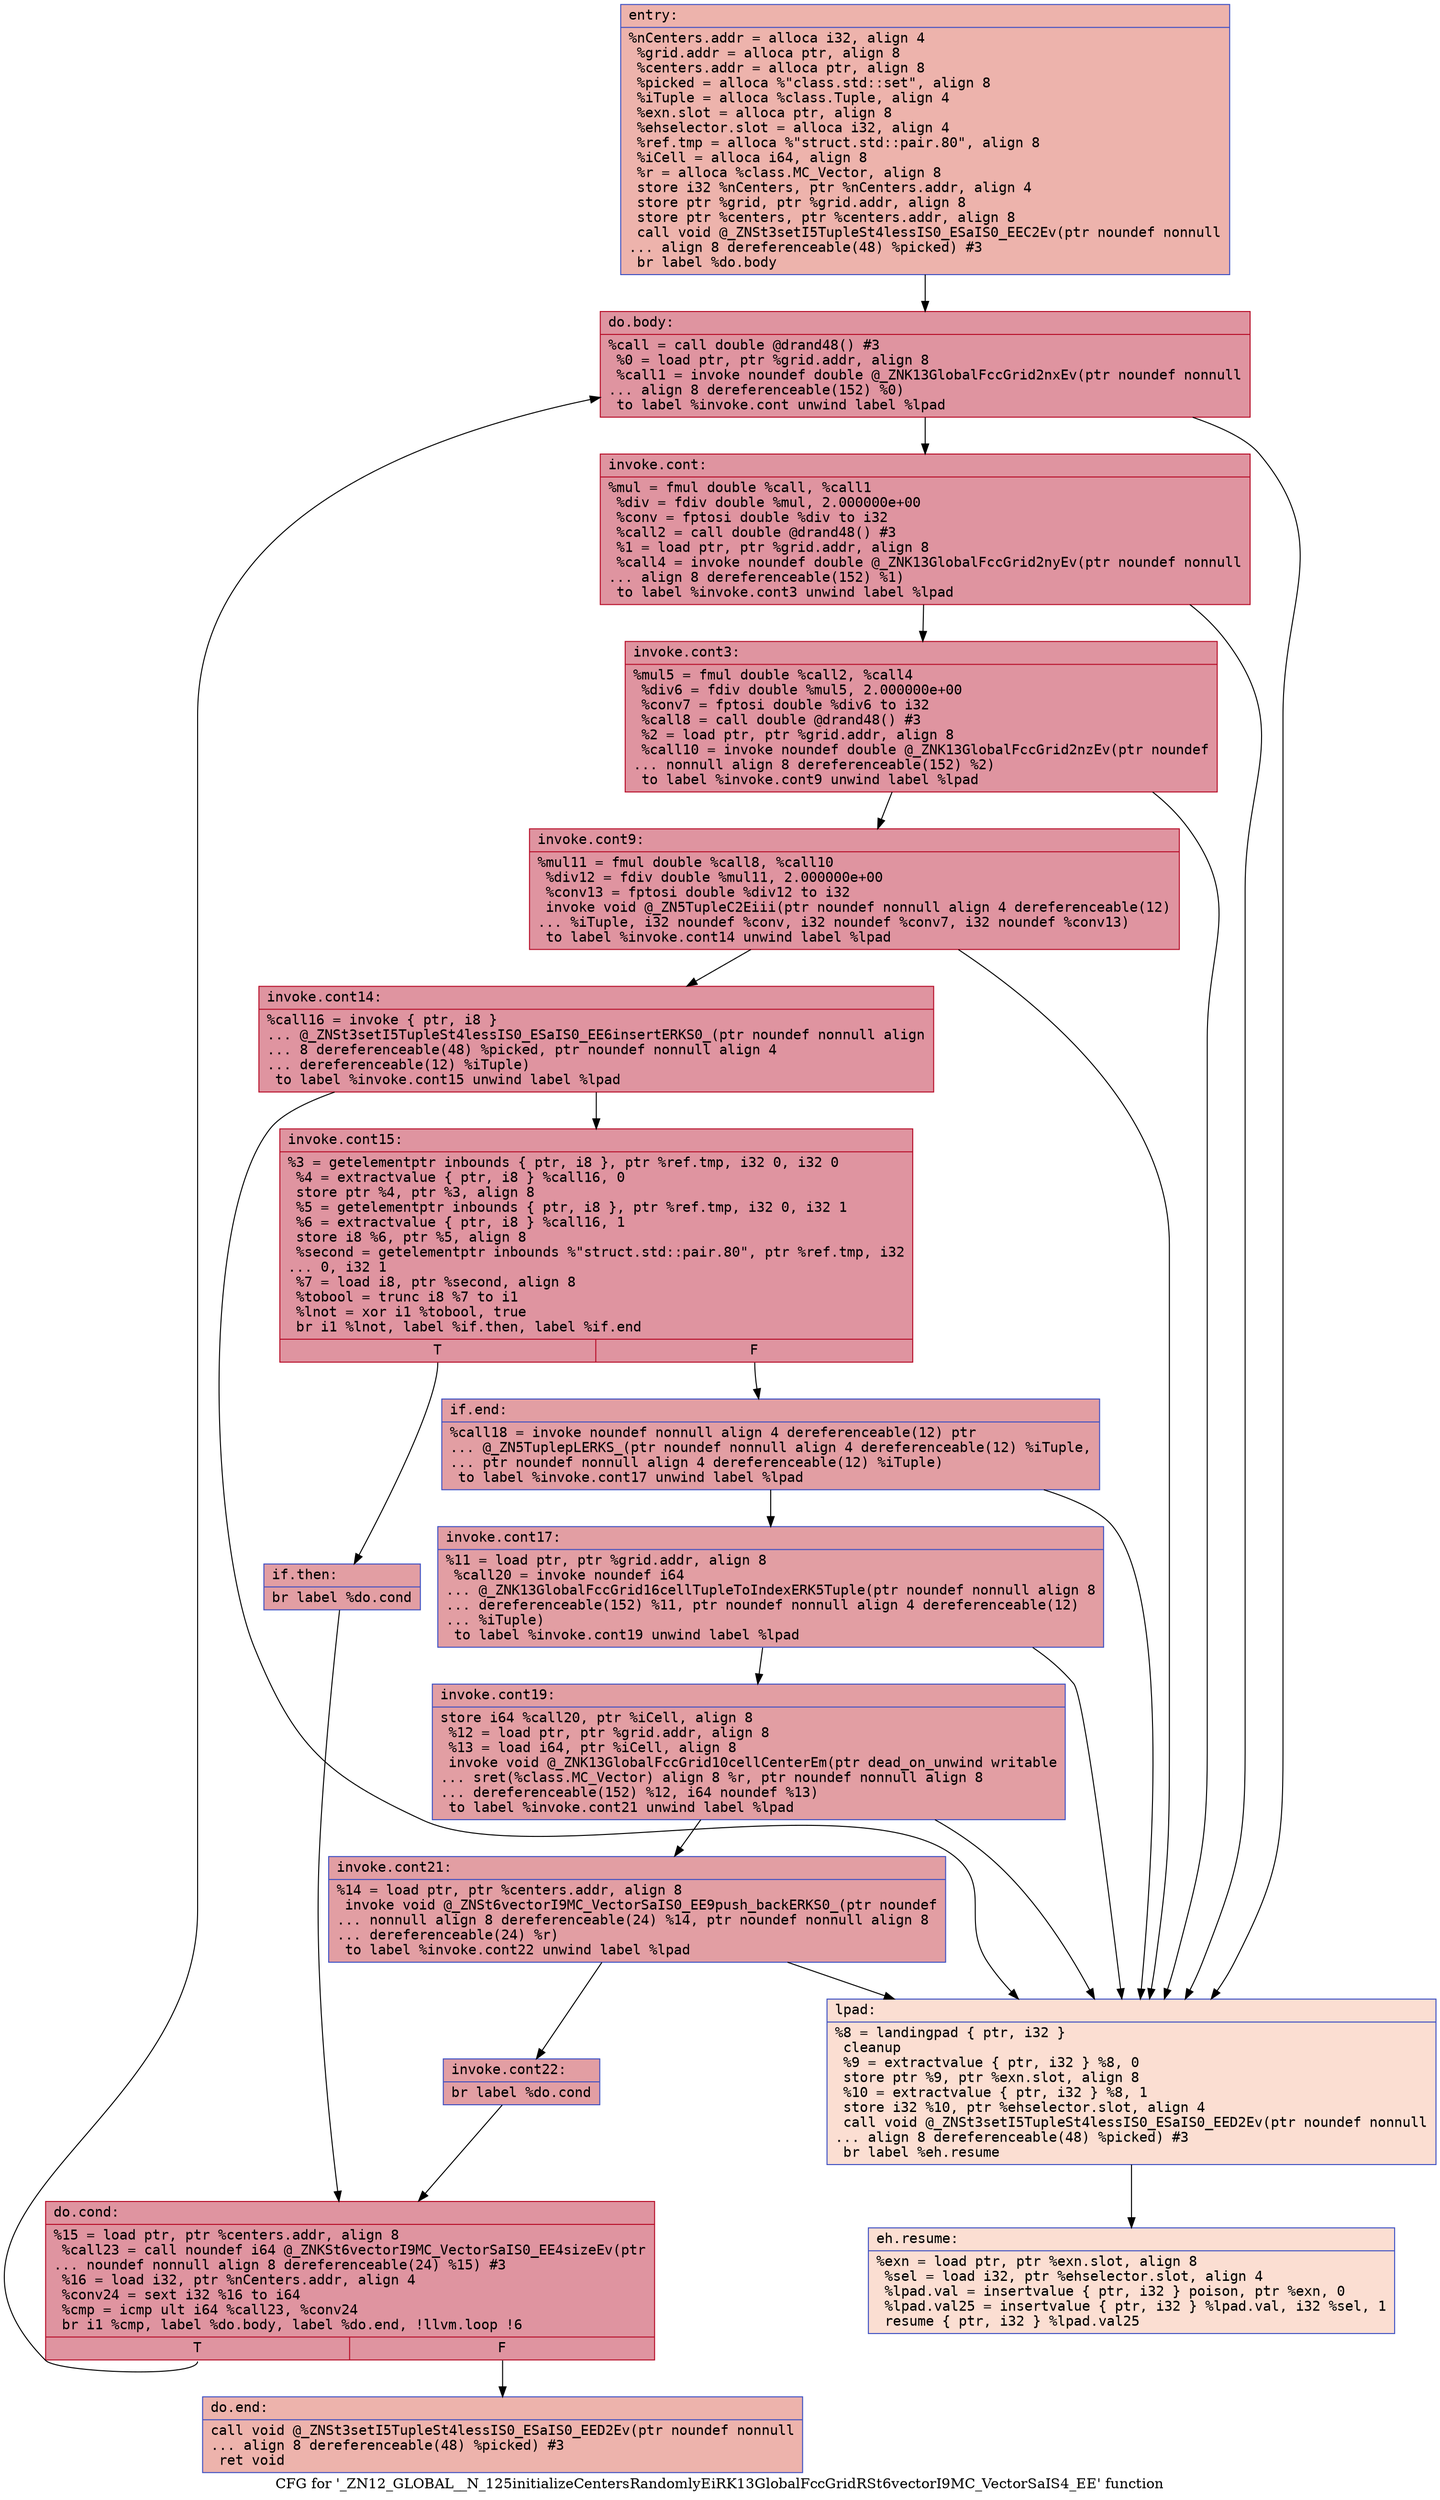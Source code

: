 digraph "CFG for '_ZN12_GLOBAL__N_125initializeCentersRandomlyEiRK13GlobalFccGridRSt6vectorI9MC_VectorSaIS4_EE' function" {
	label="CFG for '_ZN12_GLOBAL__N_125initializeCentersRandomlyEiRK13GlobalFccGridRSt6vectorI9MC_VectorSaIS4_EE' function";

	Node0x55dab4789010 [shape=record,color="#3d50c3ff", style=filled, fillcolor="#d6524470" fontname="Courier",label="{entry:\l|  %nCenters.addr = alloca i32, align 4\l  %grid.addr = alloca ptr, align 8\l  %centers.addr = alloca ptr, align 8\l  %picked = alloca %\"class.std::set\", align 8\l  %iTuple = alloca %class.Tuple, align 4\l  %exn.slot = alloca ptr, align 8\l  %ehselector.slot = alloca i32, align 4\l  %ref.tmp = alloca %\"struct.std::pair.80\", align 8\l  %iCell = alloca i64, align 8\l  %r = alloca %class.MC_Vector, align 8\l  store i32 %nCenters, ptr %nCenters.addr, align 4\l  store ptr %grid, ptr %grid.addr, align 8\l  store ptr %centers, ptr %centers.addr, align 8\l  call void @_ZNSt3setI5TupleSt4lessIS0_ESaIS0_EEC2Ev(ptr noundef nonnull\l... align 8 dereferenceable(48) %picked) #3\l  br label %do.body\l}"];
	Node0x55dab4789010 -> Node0x55dab4789bb0[tooltip="entry -> do.body\nProbability 100.00%" ];
	Node0x55dab4789bb0 [shape=record,color="#b70d28ff", style=filled, fillcolor="#b70d2870" fontname="Courier",label="{do.body:\l|  %call = call double @drand48() #3\l  %0 = load ptr, ptr %grid.addr, align 8\l  %call1 = invoke noundef double @_ZNK13GlobalFccGrid2nxEv(ptr noundef nonnull\l... align 8 dereferenceable(152) %0)\l          to label %invoke.cont unwind label %lpad\l}"];
	Node0x55dab4789bb0 -> Node0x55dab4789e40[tooltip="do.body -> invoke.cont\nProbability 100.00%" ];
	Node0x55dab4789bb0 -> Node0x55dab4789ec0[tooltip="do.body -> lpad\nProbability 0.00%" ];
	Node0x55dab4789e40 [shape=record,color="#b70d28ff", style=filled, fillcolor="#b70d2870" fontname="Courier",label="{invoke.cont:\l|  %mul = fmul double %call, %call1\l  %div = fdiv double %mul, 2.000000e+00\l  %conv = fptosi double %div to i32\l  %call2 = call double @drand48() #3\l  %1 = load ptr, ptr %grid.addr, align 8\l  %call4 = invoke noundef double @_ZNK13GlobalFccGrid2nyEv(ptr noundef nonnull\l... align 8 dereferenceable(152) %1)\l          to label %invoke.cont3 unwind label %lpad\l}"];
	Node0x55dab4789e40 -> Node0x55dab478a490[tooltip="invoke.cont -> invoke.cont3\nProbability 100.00%" ];
	Node0x55dab4789e40 -> Node0x55dab4789ec0[tooltip="invoke.cont -> lpad\nProbability 0.00%" ];
	Node0x55dab478a490 [shape=record,color="#b70d28ff", style=filled, fillcolor="#b70d2870" fontname="Courier",label="{invoke.cont3:\l|  %mul5 = fmul double %call2, %call4\l  %div6 = fdiv double %mul5, 2.000000e+00\l  %conv7 = fptosi double %div6 to i32\l  %call8 = call double @drand48() #3\l  %2 = load ptr, ptr %grid.addr, align 8\l  %call10 = invoke noundef double @_ZNK13GlobalFccGrid2nzEv(ptr noundef\l... nonnull align 8 dereferenceable(152) %2)\l          to label %invoke.cont9 unwind label %lpad\l}"];
	Node0x55dab478a490 -> Node0x55dab478ab90[tooltip="invoke.cont3 -> invoke.cont9\nProbability 100.00%" ];
	Node0x55dab478a490 -> Node0x55dab4789ec0[tooltip="invoke.cont3 -> lpad\nProbability 0.00%" ];
	Node0x55dab478ab90 [shape=record,color="#b70d28ff", style=filled, fillcolor="#b70d2870" fontname="Courier",label="{invoke.cont9:\l|  %mul11 = fmul double %call8, %call10\l  %div12 = fdiv double %mul11, 2.000000e+00\l  %conv13 = fptosi double %div12 to i32\l  invoke void @_ZN5TupleC2Eiii(ptr noundef nonnull align 4 dereferenceable(12)\l... %iTuple, i32 noundef %conv, i32 noundef %conv7, i32 noundef %conv13)\l          to label %invoke.cont14 unwind label %lpad\l}"];
	Node0x55dab478ab90 -> Node0x55dab478af80[tooltip="invoke.cont9 -> invoke.cont14\nProbability 100.00%" ];
	Node0x55dab478ab90 -> Node0x55dab4789ec0[tooltip="invoke.cont9 -> lpad\nProbability 0.00%" ];
	Node0x55dab478af80 [shape=record,color="#b70d28ff", style=filled, fillcolor="#b70d2870" fontname="Courier",label="{invoke.cont14:\l|  %call16 = invoke \{ ptr, i8 \}\l... @_ZNSt3setI5TupleSt4lessIS0_ESaIS0_EE6insertERKS0_(ptr noundef nonnull align\l... 8 dereferenceable(48) %picked, ptr noundef nonnull align 4\l... dereferenceable(12) %iTuple)\l          to label %invoke.cont15 unwind label %lpad\l}"];
	Node0x55dab478af80 -> Node0x55dab478b310[tooltip="invoke.cont14 -> invoke.cont15\nProbability 100.00%" ];
	Node0x55dab478af80 -> Node0x55dab4789ec0[tooltip="invoke.cont14 -> lpad\nProbability 0.00%" ];
	Node0x55dab478b310 [shape=record,color="#b70d28ff", style=filled, fillcolor="#b70d2870" fontname="Courier",label="{invoke.cont15:\l|  %3 = getelementptr inbounds \{ ptr, i8 \}, ptr %ref.tmp, i32 0, i32 0\l  %4 = extractvalue \{ ptr, i8 \} %call16, 0\l  store ptr %4, ptr %3, align 8\l  %5 = getelementptr inbounds \{ ptr, i8 \}, ptr %ref.tmp, i32 0, i32 1\l  %6 = extractvalue \{ ptr, i8 \} %call16, 1\l  store i8 %6, ptr %5, align 8\l  %second = getelementptr inbounds %\"struct.std::pair.80\", ptr %ref.tmp, i32\l... 0, i32 1\l  %7 = load i8, ptr %second, align 8\l  %tobool = trunc i8 %7 to i1\l  %lnot = xor i1 %tobool, true\l  br i1 %lnot, label %if.then, label %if.end\l|{<s0>T|<s1>F}}"];
	Node0x55dab478b310:s0 -> Node0x55dab478bc30[tooltip="invoke.cont15 -> if.then\nProbability 50.00%" ];
	Node0x55dab478b310:s1 -> Node0x55dab478bca0[tooltip="invoke.cont15 -> if.end\nProbability 50.00%" ];
	Node0x55dab478bc30 [shape=record,color="#3d50c3ff", style=filled, fillcolor="#be242e70" fontname="Courier",label="{if.then:\l|  br label %do.cond\l}"];
	Node0x55dab478bc30 -> Node0x55dab478bd70[tooltip="if.then -> do.cond\nProbability 100.00%" ];
	Node0x55dab4789ec0 [shape=record,color="#3d50c3ff", style=filled, fillcolor="#f7b59970" fontname="Courier",label="{lpad:\l|  %8 = landingpad \{ ptr, i32 \}\l          cleanup\l  %9 = extractvalue \{ ptr, i32 \} %8, 0\l  store ptr %9, ptr %exn.slot, align 8\l  %10 = extractvalue \{ ptr, i32 \} %8, 1\l  store i32 %10, ptr %ehselector.slot, align 4\l  call void @_ZNSt3setI5TupleSt4lessIS0_ESaIS0_EED2Ev(ptr noundef nonnull\l... align 8 dereferenceable(48) %picked) #3\l  br label %eh.resume\l}"];
	Node0x55dab4789ec0 -> Node0x55dab478c350[tooltip="lpad -> eh.resume\nProbability 100.00%" ];
	Node0x55dab478bca0 [shape=record,color="#3d50c3ff", style=filled, fillcolor="#be242e70" fontname="Courier",label="{if.end:\l|  %call18 = invoke noundef nonnull align 4 dereferenceable(12) ptr\l... @_ZN5TuplepLERKS_(ptr noundef nonnull align 4 dereferenceable(12) %iTuple,\l... ptr noundef nonnull align 4 dereferenceable(12) %iTuple)\l          to label %invoke.cont17 unwind label %lpad\l}"];
	Node0x55dab478bca0 -> Node0x55dab478c4a0[tooltip="if.end -> invoke.cont17\nProbability 100.00%" ];
	Node0x55dab478bca0 -> Node0x55dab4789ec0[tooltip="if.end -> lpad\nProbability 0.00%" ];
	Node0x55dab478c4a0 [shape=record,color="#3d50c3ff", style=filled, fillcolor="#be242e70" fontname="Courier",label="{invoke.cont17:\l|  %11 = load ptr, ptr %grid.addr, align 8\l  %call20 = invoke noundef i64\l... @_ZNK13GlobalFccGrid16cellTupleToIndexERK5Tuple(ptr noundef nonnull align 8\l... dereferenceable(152) %11, ptr noundef nonnull align 4 dereferenceable(12)\l... %iTuple)\l          to label %invoke.cont19 unwind label %lpad\l}"];
	Node0x55dab478c4a0 -> Node0x55dab478c7f0[tooltip="invoke.cont17 -> invoke.cont19\nProbability 100.00%" ];
	Node0x55dab478c4a0 -> Node0x55dab4789ec0[tooltip="invoke.cont17 -> lpad\nProbability 0.00%" ];
	Node0x55dab478c7f0 [shape=record,color="#3d50c3ff", style=filled, fillcolor="#be242e70" fontname="Courier",label="{invoke.cont19:\l|  store i64 %call20, ptr %iCell, align 8\l  %12 = load ptr, ptr %grid.addr, align 8\l  %13 = load i64, ptr %iCell, align 8\l  invoke void @_ZNK13GlobalFccGrid10cellCenterEm(ptr dead_on_unwind writable\l... sret(%class.MC_Vector) align 8 %r, ptr noundef nonnull align 8\l... dereferenceable(152) %12, i64 noundef %13)\l          to label %invoke.cont21 unwind label %lpad\l}"];
	Node0x55dab478c7f0 -> Node0x55dab478ccc0[tooltip="invoke.cont19 -> invoke.cont21\nProbability 100.00%" ];
	Node0x55dab478c7f0 -> Node0x55dab4789ec0[tooltip="invoke.cont19 -> lpad\nProbability 0.00%" ];
	Node0x55dab478ccc0 [shape=record,color="#3d50c3ff", style=filled, fillcolor="#be242e70" fontname="Courier",label="{invoke.cont21:\l|  %14 = load ptr, ptr %centers.addr, align 8\l  invoke void @_ZNSt6vectorI9MC_VectorSaIS0_EE9push_backERKS0_(ptr noundef\l... nonnull align 8 dereferenceable(24) %14, ptr noundef nonnull align 8\l... dereferenceable(24) %r)\l          to label %invoke.cont22 unwind label %lpad\l}"];
	Node0x55dab478ccc0 -> Node0x55dab478d3e0[tooltip="invoke.cont21 -> invoke.cont22\nProbability 100.00%" ];
	Node0x55dab478ccc0 -> Node0x55dab4789ec0[tooltip="invoke.cont21 -> lpad\nProbability 0.00%" ];
	Node0x55dab478d3e0 [shape=record,color="#3d50c3ff", style=filled, fillcolor="#be242e70" fontname="Courier",label="{invoke.cont22:\l|  br label %do.cond\l}"];
	Node0x55dab478d3e0 -> Node0x55dab478bd70[tooltip="invoke.cont22 -> do.cond\nProbability 100.00%" ];
	Node0x55dab478bd70 [shape=record,color="#b70d28ff", style=filled, fillcolor="#b70d2870" fontname="Courier",label="{do.cond:\l|  %15 = load ptr, ptr %centers.addr, align 8\l  %call23 = call noundef i64 @_ZNKSt6vectorI9MC_VectorSaIS0_EE4sizeEv(ptr\l... noundef nonnull align 8 dereferenceable(24) %15) #3\l  %16 = load i32, ptr %nCenters.addr, align 4\l  %conv24 = sext i32 %16 to i64\l  %cmp = icmp ult i64 %call23, %conv24\l  br i1 %cmp, label %do.body, label %do.end, !llvm.loop !6\l|{<s0>T|<s1>F}}"];
	Node0x55dab478bd70:s0 -> Node0x55dab4789bb0[tooltip="do.cond -> do.body\nProbability 96.88%" ];
	Node0x55dab478bd70:s1 -> Node0x55dab478da50[tooltip="do.cond -> do.end\nProbability 3.12%" ];
	Node0x55dab478da50 [shape=record,color="#3d50c3ff", style=filled, fillcolor="#d6524470" fontname="Courier",label="{do.end:\l|  call void @_ZNSt3setI5TupleSt4lessIS0_ESaIS0_EED2Ev(ptr noundef nonnull\l... align 8 dereferenceable(48) %picked) #3\l  ret void\l}"];
	Node0x55dab478c350 [shape=record,color="#3d50c3ff", style=filled, fillcolor="#f7b59970" fontname="Courier",label="{eh.resume:\l|  %exn = load ptr, ptr %exn.slot, align 8\l  %sel = load i32, ptr %ehselector.slot, align 4\l  %lpad.val = insertvalue \{ ptr, i32 \} poison, ptr %exn, 0\l  %lpad.val25 = insertvalue \{ ptr, i32 \} %lpad.val, i32 %sel, 1\l  resume \{ ptr, i32 \} %lpad.val25\l}"];
}
